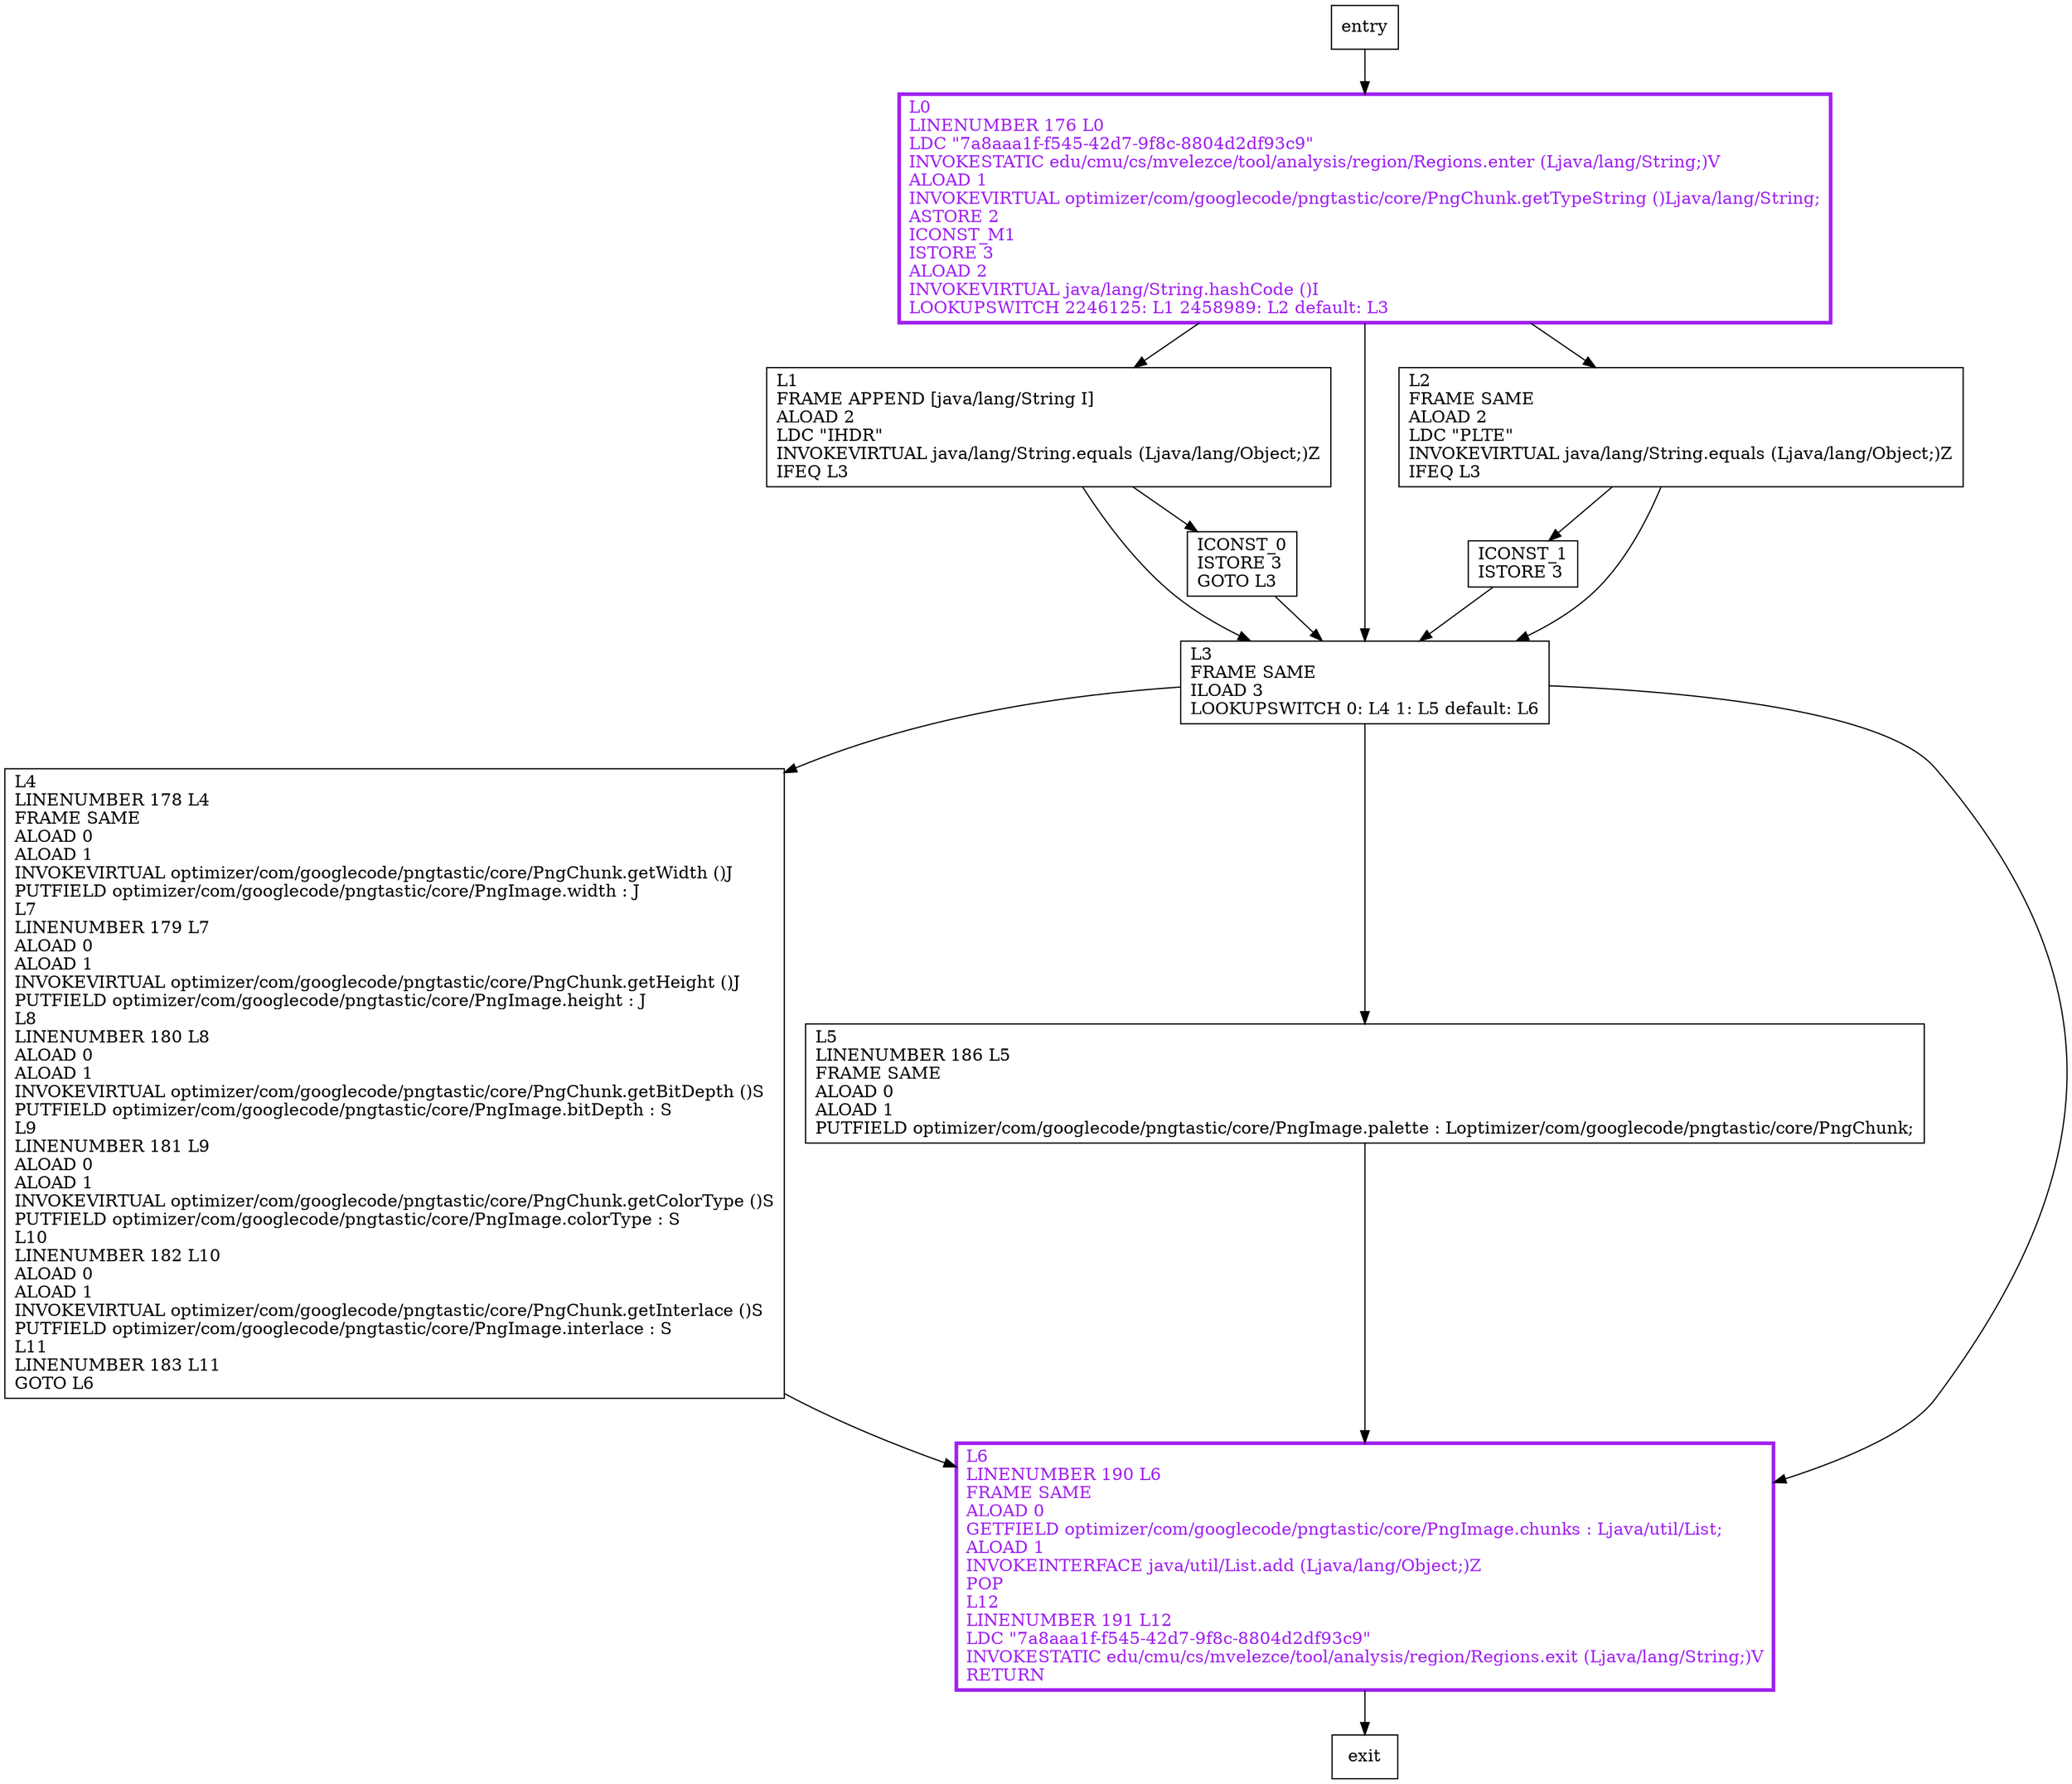 digraph addChunk {
node [shape=record];
1358158097 [label="L1\lFRAME APPEND [java/lang/String I]\lALOAD 2\lLDC \"IHDR\"\lINVOKEVIRTUAL java/lang/String.equals (Ljava/lang/Object;)Z\lIFEQ L3\l"];
1121709582 [label="ICONST_1\lISTORE 3\l"];
565231918 [label="L4\lLINENUMBER 178 L4\lFRAME SAME\lALOAD 0\lALOAD 1\lINVOKEVIRTUAL optimizer/com/googlecode/pngtastic/core/PngChunk.getWidth ()J\lPUTFIELD optimizer/com/googlecode/pngtastic/core/PngImage.width : J\lL7\lLINENUMBER 179 L7\lALOAD 0\lALOAD 1\lINVOKEVIRTUAL optimizer/com/googlecode/pngtastic/core/PngChunk.getHeight ()J\lPUTFIELD optimizer/com/googlecode/pngtastic/core/PngImage.height : J\lL8\lLINENUMBER 180 L8\lALOAD 0\lALOAD 1\lINVOKEVIRTUAL optimizer/com/googlecode/pngtastic/core/PngChunk.getBitDepth ()S\lPUTFIELD optimizer/com/googlecode/pngtastic/core/PngImage.bitDepth : S\lL9\lLINENUMBER 181 L9\lALOAD 0\lALOAD 1\lINVOKEVIRTUAL optimizer/com/googlecode/pngtastic/core/PngChunk.getColorType ()S\lPUTFIELD optimizer/com/googlecode/pngtastic/core/PngImage.colorType : S\lL10\lLINENUMBER 182 L10\lALOAD 0\lALOAD 1\lINVOKEVIRTUAL optimizer/com/googlecode/pngtastic/core/PngChunk.getInterlace ()S\lPUTFIELD optimizer/com/googlecode/pngtastic/core/PngImage.interlace : S\lL11\lLINENUMBER 183 L11\lGOTO L6\l"];
1596988551 [label="L3\lFRAME SAME\lILOAD 3\lLOOKUPSWITCH
      0: L4
      1: L5
      default: L6\l"];
1573182675 [label="L0\lLINENUMBER 176 L0\lLDC \"7a8aaa1f-f545-42d7-9f8c-8804d2df93c9\"\lINVOKESTATIC edu/cmu/cs/mvelezce/tool/analysis/region/Regions.enter (Ljava/lang/String;)V\lALOAD 1\lINVOKEVIRTUAL optimizer/com/googlecode/pngtastic/core/PngChunk.getTypeString ()Ljava/lang/String;\lASTORE 2\lICONST_M1\lISTORE 3\lALOAD 2\lINVOKEVIRTUAL java/lang/String.hashCode ()I\lLOOKUPSWITCH
      2246125: L1
      2458989: L2
      default: L3\l"];
1016449066 [label="L5\lLINENUMBER 186 L5\lFRAME SAME\lALOAD 0\lALOAD 1\lPUTFIELD optimizer/com/googlecode/pngtastic/core/PngImage.palette : Loptimizer/com/googlecode/pngtastic/core/PngChunk;\l"];
491785479 [label="ICONST_0\lISTORE 3\lGOTO L3\l"];
212769813 [label="L6\lLINENUMBER 190 L6\lFRAME SAME\lALOAD 0\lGETFIELD optimizer/com/googlecode/pngtastic/core/PngImage.chunks : Ljava/util/List;\lALOAD 1\lINVOKEINTERFACE java/util/List.add (Ljava/lang/Object;)Z\lPOP\lL12\lLINENUMBER 191 L12\lLDC \"7a8aaa1f-f545-42d7-9f8c-8804d2df93c9\"\lINVOKESTATIC edu/cmu/cs/mvelezce/tool/analysis/region/Regions.exit (Ljava/lang/String;)V\lRETURN\l"];
1711896401 [label="L2\lFRAME SAME\lALOAD 2\lLDC \"PLTE\"\lINVOKEVIRTUAL java/lang/String.equals (Ljava/lang/Object;)Z\lIFEQ L3\l"];
entry;
exit;
entry -> 1573182675;
1358158097 -> 1596988551;
1358158097 -> 491785479;
1121709582 -> 1596988551;
565231918 -> 212769813;
1596988551 -> 565231918;
1596988551 -> 1016449066;
1596988551 -> 212769813;
1573182675 -> 1358158097;
1573182675 -> 1596988551;
1573182675 -> 1711896401;
1016449066 -> 212769813;
491785479 -> 1596988551;
212769813 -> exit;
1711896401 -> 1121709582;
1711896401 -> 1596988551;
1573182675[fontcolor="purple", penwidth=3, color="purple"];
212769813[fontcolor="purple", penwidth=3, color="purple"];
}
